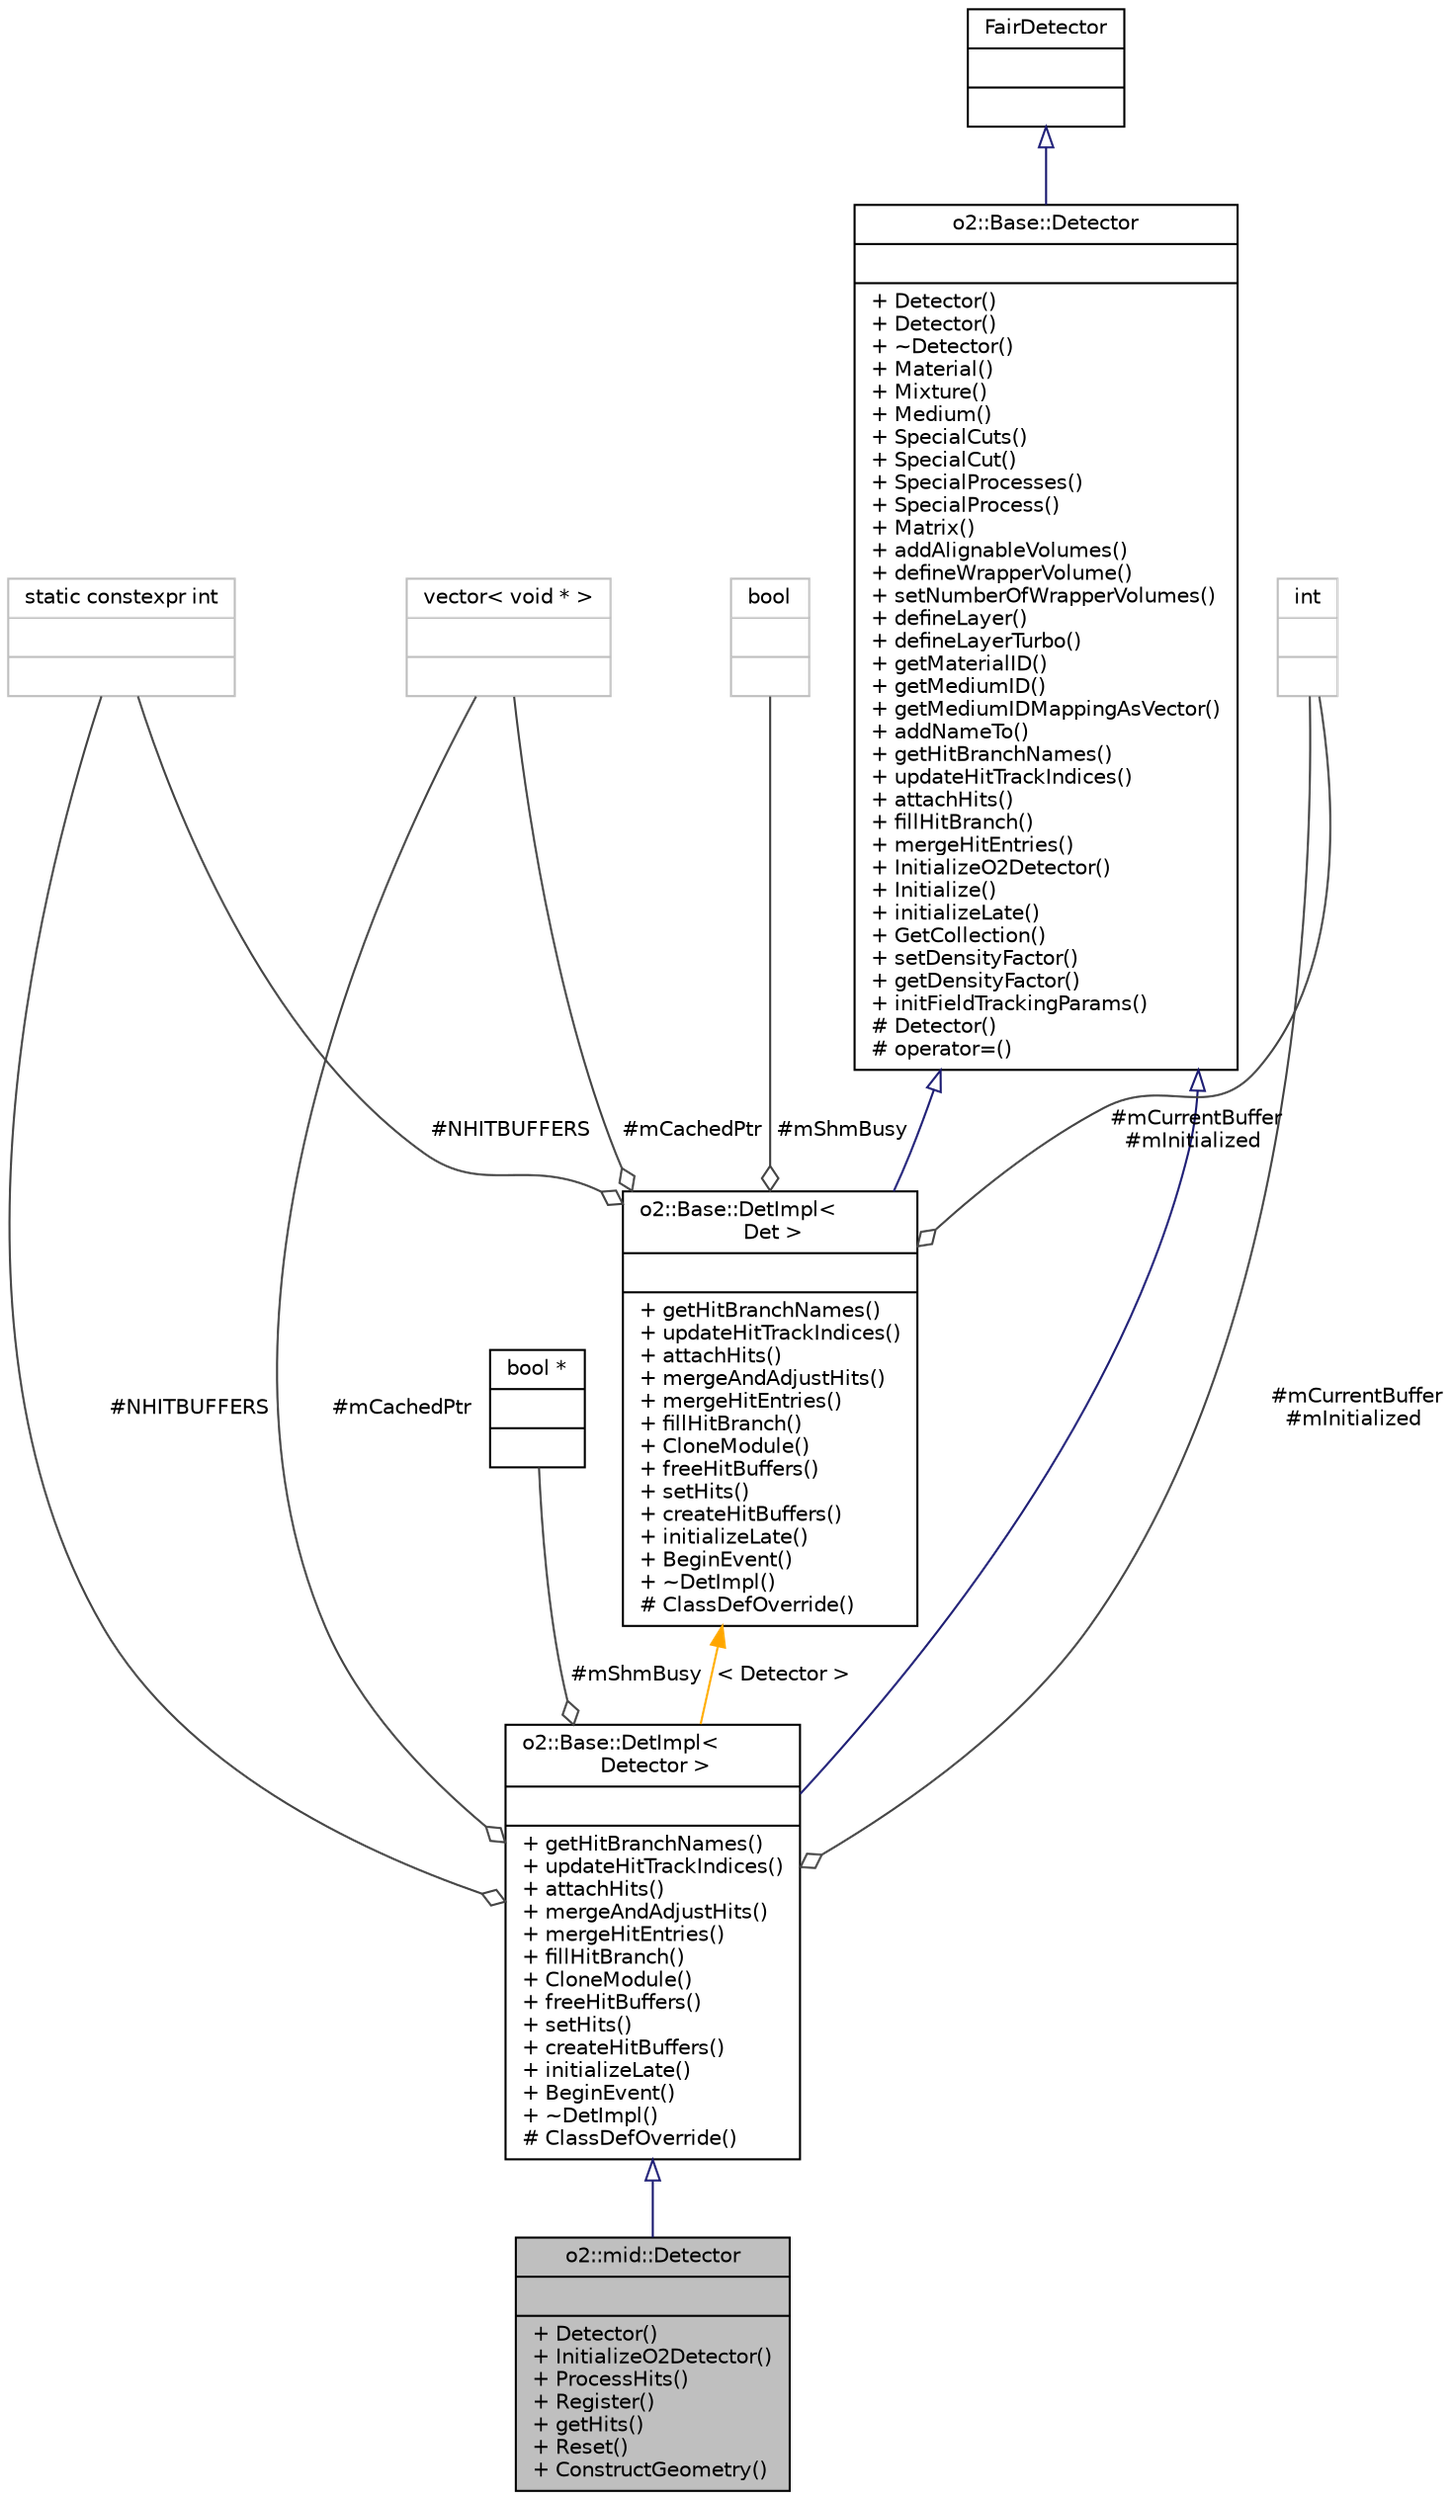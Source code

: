 digraph "o2::mid::Detector"
{
 // INTERACTIVE_SVG=YES
  bgcolor="transparent";
  edge [fontname="Helvetica",fontsize="10",labelfontname="Helvetica",labelfontsize="10"];
  node [fontname="Helvetica",fontsize="10",shape=record];
  Node1 [label="{o2::mid::Detector\n||+ Detector()\l+ InitializeO2Detector()\l+ ProcessHits()\l+ Register()\l+ getHits()\l+ Reset()\l+ ConstructGeometry()\l}",height=0.2,width=0.4,color="black", fillcolor="grey75", style="filled" fontcolor="black"];
  Node2 -> Node1 [dir="back",color="midnightblue",fontsize="10",style="solid",arrowtail="onormal",fontname="Helvetica"];
  Node2 [label="{o2::Base::DetImpl\<\l Detector \>\n||+ getHitBranchNames()\l+ updateHitTrackIndices()\l+ attachHits()\l+ mergeAndAdjustHits()\l+ mergeHitEntries()\l+ fillHitBranch()\l+ CloneModule()\l+ freeHitBuffers()\l+ setHits()\l+ createHitBuffers()\l+ initializeLate()\l+ BeginEvent()\l+ ~DetImpl()\l# ClassDefOverride()\l}",height=0.2,width=0.4,color="black",URL="$d4/d8a/classo2_1_1Base_1_1DetImpl.html"];
  Node3 -> Node2 [dir="back",color="midnightblue",fontsize="10",style="solid",arrowtail="onormal",fontname="Helvetica"];
  Node3 [label="{o2::Base::Detector\n||+ Detector()\l+ Detector()\l+ ~Detector()\l+ Material()\l+ Mixture()\l+ Medium()\l+ SpecialCuts()\l+ SpecialCut()\l+ SpecialProcesses()\l+ SpecialProcess()\l+ Matrix()\l+ addAlignableVolumes()\l+ defineWrapperVolume()\l+ setNumberOfWrapperVolumes()\l+ defineLayer()\l+ defineLayerTurbo()\l+ getMaterialID()\l+ getMediumID()\l+ getMediumIDMappingAsVector()\l+ addNameTo()\l+ getHitBranchNames()\l+ updateHitTrackIndices()\l+ attachHits()\l+ fillHitBranch()\l+ mergeHitEntries()\l+ InitializeO2Detector()\l+ Initialize()\l+ initializeLate()\l+ GetCollection()\l+ setDensityFactor()\l+ getDensityFactor()\l+ initFieldTrackingParams()\l# Detector()\l# operator=()\l}",height=0.2,width=0.4,color="black",URL="$d7/d02/classo2_1_1Base_1_1Detector.html"];
  Node4 -> Node3 [dir="back",color="midnightblue",fontsize="10",style="solid",arrowtail="onormal",fontname="Helvetica"];
  Node4 [label="{FairDetector\n||}",height=0.2,width=0.4,color="black",URL="$d6/d0c/classFairDetector.html"];
  Node5 -> Node2 [color="grey25",fontsize="10",style="solid",label=" #NHITBUFFERS" ,arrowhead="odiamond",fontname="Helvetica"];
  Node5 [label="{static constexpr int\n||}",height=0.2,width=0.4,color="grey75"];
  Node6 -> Node2 [color="grey25",fontsize="10",style="solid",label=" #mShmBusy" ,arrowhead="odiamond",fontname="Helvetica"];
  Node6 [label="{bool *\n||}",height=0.2,width=0.4,color="black",URL="$d9/db1/classbool_01_5.html"];
  Node7 -> Node2 [color="grey25",fontsize="10",style="solid",label=" #mCurrentBuffer\n#mInitialized" ,arrowhead="odiamond",fontname="Helvetica"];
  Node7 [label="{int\n||}",height=0.2,width=0.4,color="grey75"];
  Node8 -> Node2 [color="grey25",fontsize="10",style="solid",label=" #mCachedPtr" ,arrowhead="odiamond",fontname="Helvetica"];
  Node8 [label="{vector\< void * \>\n||}",height=0.2,width=0.4,color="grey75"];
  Node9 -> Node2 [dir="back",color="orange",fontsize="10",style="solid",label=" \< Detector \>" ,fontname="Helvetica"];
  Node9 [label="{o2::Base::DetImpl\<\l Det \>\n||+ getHitBranchNames()\l+ updateHitTrackIndices()\l+ attachHits()\l+ mergeAndAdjustHits()\l+ mergeHitEntries()\l+ fillHitBranch()\l+ CloneModule()\l+ freeHitBuffers()\l+ setHits()\l+ createHitBuffers()\l+ initializeLate()\l+ BeginEvent()\l+ ~DetImpl()\l# ClassDefOverride()\l}",height=0.2,width=0.4,color="black",URL="$d4/d8a/classo2_1_1Base_1_1DetImpl.html"];
  Node3 -> Node9 [dir="back",color="midnightblue",fontsize="10",style="solid",arrowtail="onormal",fontname="Helvetica"];
  Node5 -> Node9 [color="grey25",fontsize="10",style="solid",label=" #NHITBUFFERS" ,arrowhead="odiamond",fontname="Helvetica"];
  Node7 -> Node9 [color="grey25",fontsize="10",style="solid",label=" #mCurrentBuffer\n#mInitialized" ,arrowhead="odiamond",fontname="Helvetica"];
  Node8 -> Node9 [color="grey25",fontsize="10",style="solid",label=" #mCachedPtr" ,arrowhead="odiamond",fontname="Helvetica"];
  Node10 -> Node9 [color="grey25",fontsize="10",style="solid",label=" #mShmBusy" ,arrowhead="odiamond",fontname="Helvetica"];
  Node10 [label="{bool\n||}",height=0.2,width=0.4,color="grey75"];
}
